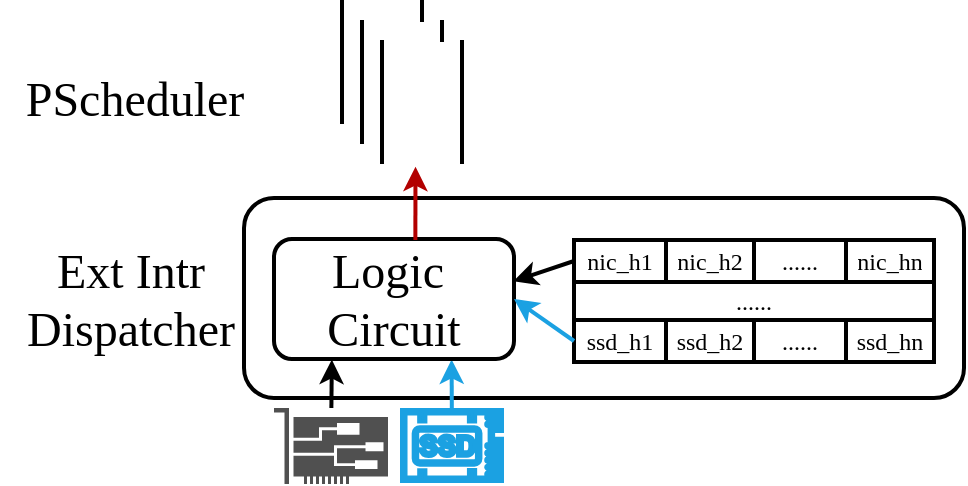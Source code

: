 <mxfile>
    <diagram id="KDUaaJCT5n2zj9K8bogQ" name="第 1 页">
        <mxGraphModel dx="745" dy="497" grid="1" gridSize="10" guides="1" tooltips="1" connect="1" arrows="1" fold="1" page="1" pageScale="1" pageWidth="827" pageHeight="1169" math="0" shadow="0">
            <root>
                <mxCell id="0"/>
                <mxCell id="1" parent="0"/>
                <mxCell id="2" value="" style="sketch=0;pointerEvents=1;shadow=0;dashed=0;html=1;strokeColor=none;fillColor=#505050;labelPosition=center;verticalLabelPosition=bottom;verticalAlign=top;outlineConnect=0;align=center;shape=mxgraph.office.devices.nic;fontFamily=Times New Roman;strokeWidth=2;" parent="1" vertex="1">
                    <mxGeometry x="350" y="314" width="57" height="38" as="geometry"/>
                </mxCell>
                <mxCell id="3" value="" style="sketch=0;pointerEvents=1;shadow=0;dashed=0;html=1;strokeColor=#1BA1E2;fillColor=#1ba1e2;aspect=fixed;labelPosition=center;verticalLabelPosition=bottom;verticalAlign=top;align=center;outlineConnect=0;shape=mxgraph.vvd.ssd;fontFamily=Times New Roman;fontColor=#ffffff;strokeWidth=2;" parent="1" vertex="1">
                    <mxGeometry x="414" y="315" width="50" height="35.5" as="geometry"/>
                </mxCell>
                <mxCell id="4" value="" style="rounded=1;whiteSpace=wrap;html=1;fontFamily=Times New Roman;strokeWidth=2;" parent="1" vertex="1">
                    <mxGeometry x="335" y="209" width="360" height="100" as="geometry"/>
                </mxCell>
                <mxCell id="24" value="" style="endArrow=classic;html=1;entryX=0.241;entryY=1.005;entryDx=0;entryDy=0;entryPerimeter=0;fontFamily=Times New Roman;strokeWidth=2;" parent="1" source="2" target="61" edge="1">
                    <mxGeometry width="50" height="50" relative="1" as="geometry">
                        <mxPoint x="371" y="360" as="sourcePoint"/>
                        <mxPoint x="380" y="300" as="targetPoint"/>
                    </mxGeometry>
                </mxCell>
                <mxCell id="25" value="" style="endArrow=classic;html=1;strokeColor=#1BA1E2;entryX=0.74;entryY=1.004;entryDx=0;entryDy=0;entryPerimeter=0;fontFamily=Times New Roman;strokeWidth=2;" parent="1" source="3" target="61" edge="1">
                    <mxGeometry width="50" height="50" relative="1" as="geometry">
                        <mxPoint x="439" y="360" as="sourcePoint"/>
                        <mxPoint x="439" y="320" as="targetPoint"/>
                    </mxGeometry>
                </mxCell>
                <mxCell id="48" value="" style="shape=table;html=1;whiteSpace=wrap;startSize=0;container=1;collapsible=0;childLayout=tableLayout;fontFamily=Times New Roman;strokeWidth=2;" parent="1" vertex="1">
                    <mxGeometry x="500" y="230" width="180" height="61" as="geometry"/>
                </mxCell>
                <mxCell id="49" value="" style="shape=tableRow;horizontal=0;startSize=0;swimlaneHead=0;swimlaneBody=0;top=0;left=0;bottom=0;right=0;collapsible=0;dropTarget=0;fillColor=none;points=[[0,0.5],[1,0.5]];portConstraint=eastwest;fontFamily=Times New Roman;strokeWidth=2;" parent="48" vertex="1">
                    <mxGeometry width="180" height="21" as="geometry"/>
                </mxCell>
                <mxCell id="50" value="&lt;font&gt;nic_h1&lt;/font&gt;" style="shape=partialRectangle;html=1;whiteSpace=wrap;connectable=0;fillColor=none;top=0;left=0;bottom=0;right=0;overflow=hidden;fontFamily=Times New Roman;strokeWidth=2;" parent="49" vertex="1">
                    <mxGeometry width="46" height="21" as="geometry">
                        <mxRectangle width="46" height="21" as="alternateBounds"/>
                    </mxGeometry>
                </mxCell>
                <mxCell id="51" value="nic_h2" style="shape=partialRectangle;html=1;whiteSpace=wrap;connectable=0;fillColor=none;top=0;left=0;bottom=0;right=0;overflow=hidden;fontFamily=Times New Roman;strokeWidth=2;" parent="49" vertex="1">
                    <mxGeometry x="46" width="44" height="21" as="geometry">
                        <mxRectangle width="44" height="21" as="alternateBounds"/>
                    </mxGeometry>
                </mxCell>
                <mxCell id="52" value="......" style="shape=partialRectangle;html=1;whiteSpace=wrap;connectable=0;fillColor=none;top=0;left=0;bottom=0;right=0;overflow=hidden;fontFamily=Times New Roman;strokeWidth=2;" parent="49" vertex="1">
                    <mxGeometry x="90" width="46" height="21" as="geometry">
                        <mxRectangle width="46" height="21" as="alternateBounds"/>
                    </mxGeometry>
                </mxCell>
                <mxCell id="64" value="nic_hn" style="shape=partialRectangle;html=1;whiteSpace=wrap;connectable=0;fillColor=none;top=0;left=0;bottom=0;right=0;overflow=hidden;fontFamily=Times New Roman;strokeWidth=2;" parent="49" vertex="1">
                    <mxGeometry x="136" width="44" height="21" as="geometry">
                        <mxRectangle width="44" height="21" as="alternateBounds"/>
                    </mxGeometry>
                </mxCell>
                <mxCell id="53" value="" style="shape=tableRow;horizontal=0;startSize=0;swimlaneHead=0;swimlaneBody=0;top=0;left=0;bottom=0;right=0;collapsible=0;dropTarget=0;fillColor=none;points=[[0,0.5],[1,0.5]];portConstraint=eastwest;fontFamily=Times New Roman;strokeWidth=2;" parent="48" vertex="1">
                    <mxGeometry y="21" width="180" height="19" as="geometry"/>
                </mxCell>
                <mxCell id="54" value="......" style="shape=partialRectangle;html=1;whiteSpace=wrap;connectable=0;fillColor=none;top=0;left=0;bottom=0;right=0;overflow=hidden;rowspan=1;colspan=4;fontFamily=Times New Roman;strokeWidth=2;" parent="53" vertex="1">
                    <mxGeometry width="180" height="19" as="geometry">
                        <mxRectangle width="46" height="19" as="alternateBounds"/>
                    </mxGeometry>
                </mxCell>
                <mxCell id="55" value="" style="shape=partialRectangle;html=1;whiteSpace=wrap;connectable=0;fillColor=none;top=0;left=0;bottom=0;right=0;overflow=hidden;" parent="53" vertex="1" visible="0">
                    <mxGeometry x="46" width="44" height="19" as="geometry">
                        <mxRectangle width="44" height="19" as="alternateBounds"/>
                    </mxGeometry>
                </mxCell>
                <mxCell id="56" value="" style="shape=partialRectangle;html=1;whiteSpace=wrap;connectable=0;fillColor=none;top=0;left=0;bottom=0;right=0;overflow=hidden;" parent="53" vertex="1" visible="0">
                    <mxGeometry x="90" width="46" height="19" as="geometry">
                        <mxRectangle width="46" height="19" as="alternateBounds"/>
                    </mxGeometry>
                </mxCell>
                <mxCell id="65" value="" style="shape=partialRectangle;html=1;whiteSpace=wrap;connectable=0;fillColor=none;top=0;left=0;bottom=0;right=0;overflow=hidden;" parent="53" vertex="1" visible="0">
                    <mxGeometry x="136" width="44" height="19" as="geometry">
                        <mxRectangle width="44" height="19" as="alternateBounds"/>
                    </mxGeometry>
                </mxCell>
                <mxCell id="57" value="" style="shape=tableRow;horizontal=0;startSize=0;swimlaneHead=0;swimlaneBody=0;top=0;left=0;bottom=0;right=0;collapsible=0;dropTarget=0;fillColor=none;points=[[0,0.5],[1,0.5]];portConstraint=eastwest;fontFamily=Times New Roman;strokeWidth=2;" parent="48" vertex="1">
                    <mxGeometry y="40" width="180" height="21" as="geometry"/>
                </mxCell>
                <mxCell id="58" value="ssd_h1" style="shape=partialRectangle;html=1;whiteSpace=wrap;connectable=0;fillColor=none;top=0;left=0;bottom=0;right=0;overflow=hidden;fontFamily=Times New Roman;strokeWidth=2;" parent="57" vertex="1">
                    <mxGeometry width="46" height="21" as="geometry">
                        <mxRectangle width="46" height="21" as="alternateBounds"/>
                    </mxGeometry>
                </mxCell>
                <mxCell id="59" value="ssd_h2" style="shape=partialRectangle;html=1;whiteSpace=wrap;connectable=0;fillColor=none;top=0;left=0;bottom=0;right=0;overflow=hidden;fontFamily=Times New Roman;strokeWidth=2;" parent="57" vertex="1">
                    <mxGeometry x="46" width="44" height="21" as="geometry">
                        <mxRectangle width="44" height="21" as="alternateBounds"/>
                    </mxGeometry>
                </mxCell>
                <mxCell id="60" value="......" style="shape=partialRectangle;html=1;whiteSpace=wrap;connectable=0;fillColor=none;top=0;left=0;bottom=0;right=0;overflow=hidden;pointerEvents=1;fontFamily=Times New Roman;strokeWidth=2;" parent="57" vertex="1">
                    <mxGeometry x="90" width="46" height="21" as="geometry">
                        <mxRectangle width="46" height="21" as="alternateBounds"/>
                    </mxGeometry>
                </mxCell>
                <mxCell id="66" value="ssd_hn" style="shape=partialRectangle;html=1;whiteSpace=wrap;connectable=0;fillColor=none;top=0;left=0;bottom=0;right=0;overflow=hidden;pointerEvents=1;fontFamily=Times New Roman;strokeWidth=2;" parent="57" vertex="1">
                    <mxGeometry x="136" width="44" height="21" as="geometry">
                        <mxRectangle width="44" height="21" as="alternateBounds"/>
                    </mxGeometry>
                </mxCell>
                <mxCell id="61" value="&lt;font style=&quot;font-size: 24px;&quot;&gt;Logic&amp;nbsp;&lt;br&gt;Circuit&lt;/font&gt;" style="rounded=1;whiteSpace=wrap;html=1;fontFamily=Times New Roman;strokeWidth=2;" parent="1" vertex="1">
                    <mxGeometry x="350" y="229.5" width="120" height="60" as="geometry"/>
                </mxCell>
                <mxCell id="62" value="" style="endArrow=classic;html=1;exitX=0;exitY=0.5;exitDx=0;exitDy=0;entryX=0.997;entryY=0.353;entryDx=0;entryDy=0;entryPerimeter=0;fontFamily=Times New Roman;strokeWidth=2;" parent="1" source="49" target="61" edge="1">
                    <mxGeometry width="50" height="50" relative="1" as="geometry">
                        <mxPoint x="400" y="240" as="sourcePoint"/>
                        <mxPoint x="450" y="190" as="targetPoint"/>
                    </mxGeometry>
                </mxCell>
                <mxCell id="63" value="" style="endArrow=classic;html=1;entryX=1;entryY=0.5;entryDx=0;entryDy=0;exitX=0;exitY=0.5;exitDx=0;exitDy=0;strokeColor=#1BA1E2;fontFamily=Times New Roman;strokeWidth=2;" parent="1" source="57" target="61" edge="1">
                    <mxGeometry width="50" height="50" relative="1" as="geometry">
                        <mxPoint x="640" y="410" as="sourcePoint"/>
                        <mxPoint x="690" y="360" as="targetPoint"/>
                    </mxGeometry>
                </mxCell>
                <mxCell id="68" value="" style="endArrow=classic;html=1;strokeColor=#B20000;entryX=0.419;entryY=1.039;entryDx=0;entryDy=0;entryPerimeter=0;exitX=0.589;exitY=0.009;exitDx=0;exitDy=0;exitPerimeter=0;fontFamily=Times New Roman;strokeWidth=2;fillColor=#e51400;" parent="1" source="61" target="29" edge="1">
                    <mxGeometry width="50" height="50" relative="1" as="geometry">
                        <mxPoint x="420" y="230" as="sourcePoint"/>
                        <mxPoint x="464" y="180" as="targetPoint"/>
                    </mxGeometry>
                </mxCell>
                <mxCell id="70" value="PScheduler" style="text;html=1;align=center;verticalAlign=middle;resizable=0;points=[];autosize=1;strokeColor=none;fillColor=none;fontSize=24;fontFamily=Times New Roman;strokeWidth=2;" parent="1" vertex="1">
                    <mxGeometry x="215" y="140" width="130" height="40" as="geometry"/>
                </mxCell>
                <mxCell id="71" value="Ext Intr&lt;br&gt;Dispatcher" style="text;html=1;align=center;verticalAlign=middle;resizable=0;points=[];autosize=1;strokeColor=none;fillColor=none;fontSize=24;fontFamily=Times New Roman;strokeWidth=2;" parent="1" vertex="1">
                    <mxGeometry x="213" y="224.5" width="130" height="70" as="geometry"/>
                </mxCell>
                <mxCell id="81" value="" style="group" parent="1" vertex="1" connectable="0">
                    <mxGeometry x="384" y="111" width="60" height="80" as="geometry"/>
                </mxCell>
                <mxCell id="27" value="" style="shape=partialRectangle;whiteSpace=wrap;html=1;bottom=0;top=0;fillColor=default;strokeWidth=2;fontFamily=Times New Roman;" parent="81" vertex="1">
                    <mxGeometry width="40" height="60" as="geometry"/>
                </mxCell>
                <mxCell id="28" value="" style="shape=partialRectangle;whiteSpace=wrap;html=1;bottom=0;top=0;fillColor=default;strokeWidth=2;fontFamily=Times New Roman;" parent="81" vertex="1">
                    <mxGeometry x="10" y="10" width="40" height="60" as="geometry"/>
                </mxCell>
                <mxCell id="29" value="" style="shape=partialRectangle;whiteSpace=wrap;html=1;bottom=0;top=0;fillColor=default;strokeWidth=2;fontFamily=Times New Roman;" parent="81" vertex="1">
                    <mxGeometry x="20" y="20" width="40" height="60" as="geometry"/>
                </mxCell>
            </root>
        </mxGraphModel>
    </diagram>
</mxfile>